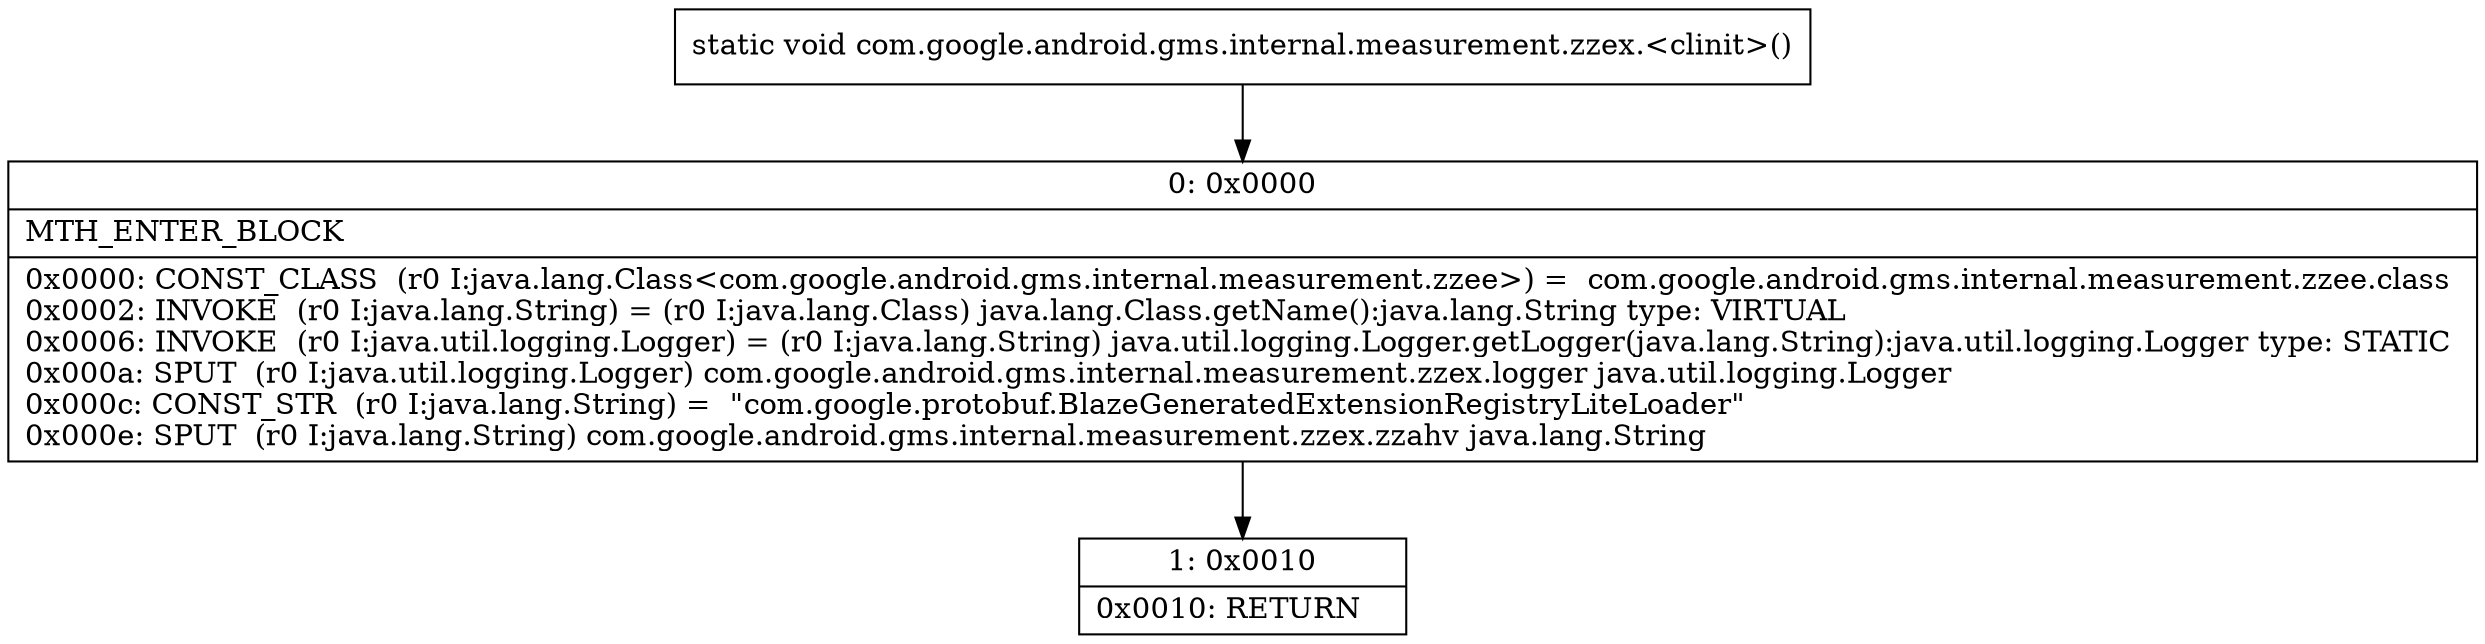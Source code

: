 digraph "CFG forcom.google.android.gms.internal.measurement.zzex.\<clinit\>()V" {
Node_0 [shape=record,label="{0\:\ 0x0000|MTH_ENTER_BLOCK\l|0x0000: CONST_CLASS  (r0 I:java.lang.Class\<com.google.android.gms.internal.measurement.zzee\>) =  com.google.android.gms.internal.measurement.zzee.class \l0x0002: INVOKE  (r0 I:java.lang.String) = (r0 I:java.lang.Class) java.lang.Class.getName():java.lang.String type: VIRTUAL \l0x0006: INVOKE  (r0 I:java.util.logging.Logger) = (r0 I:java.lang.String) java.util.logging.Logger.getLogger(java.lang.String):java.util.logging.Logger type: STATIC \l0x000a: SPUT  (r0 I:java.util.logging.Logger) com.google.android.gms.internal.measurement.zzex.logger java.util.logging.Logger \l0x000c: CONST_STR  (r0 I:java.lang.String) =  \"com.google.protobuf.BlazeGeneratedExtensionRegistryLiteLoader\" \l0x000e: SPUT  (r0 I:java.lang.String) com.google.android.gms.internal.measurement.zzex.zzahv java.lang.String \l}"];
Node_1 [shape=record,label="{1\:\ 0x0010|0x0010: RETURN   \l}"];
MethodNode[shape=record,label="{static void com.google.android.gms.internal.measurement.zzex.\<clinit\>() }"];
MethodNode -> Node_0;
Node_0 -> Node_1;
}

